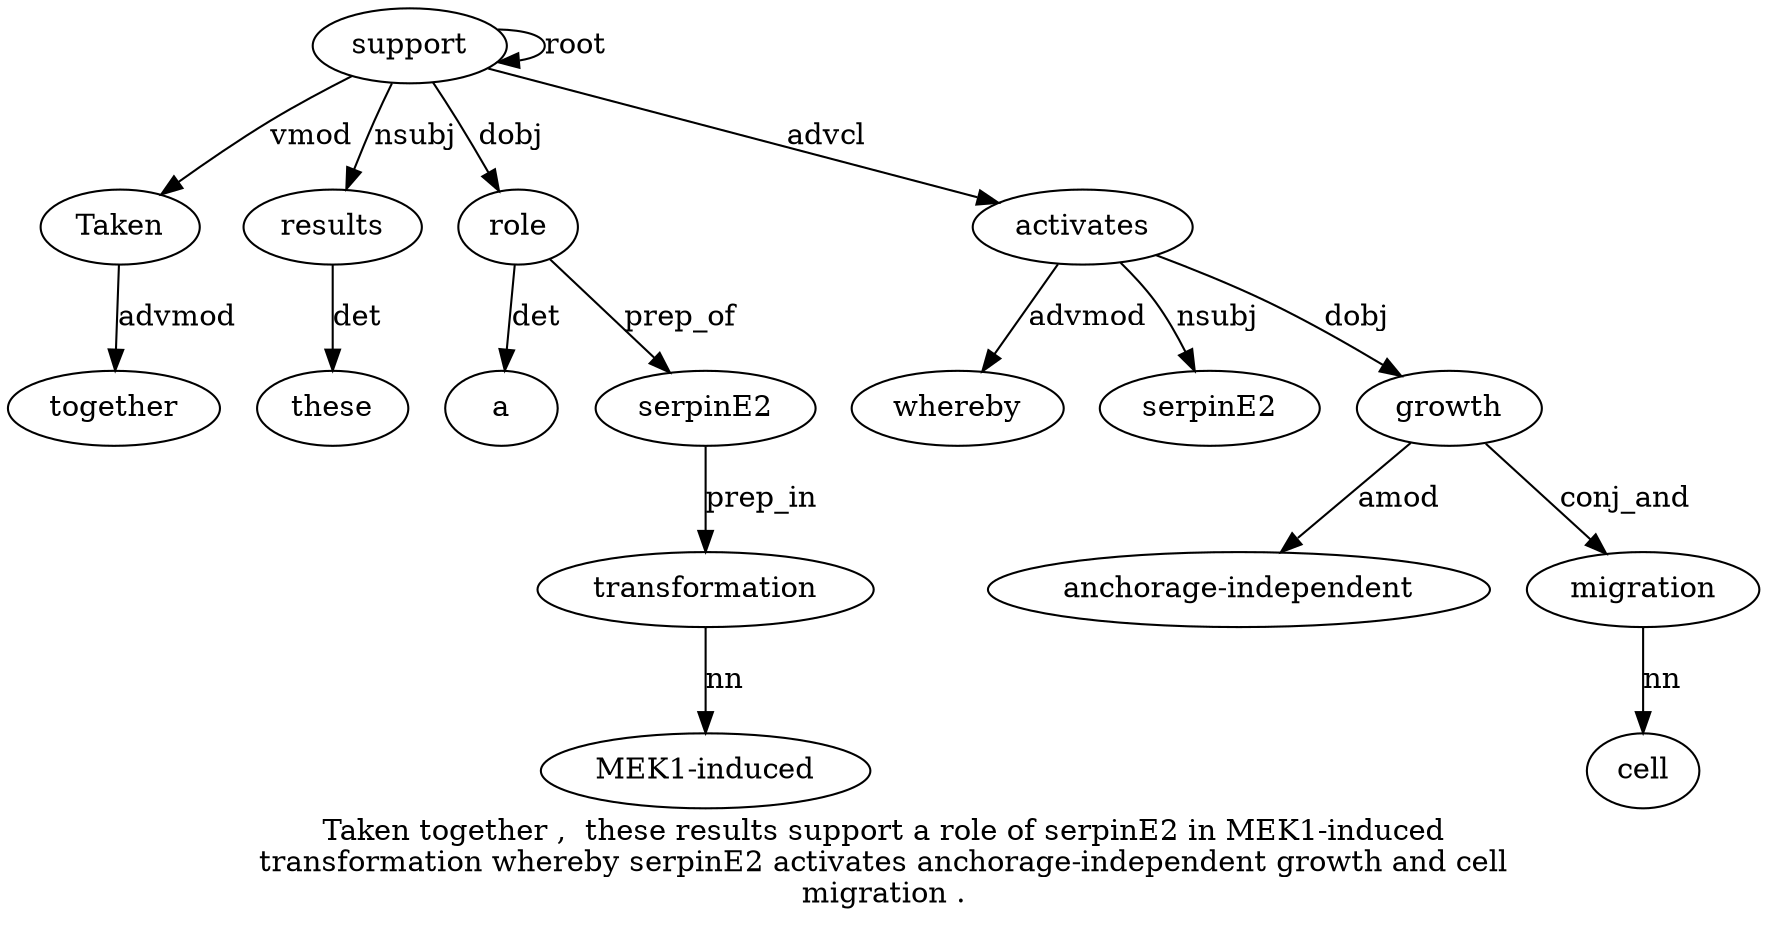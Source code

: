 digraph "Taken together ,  these results support a role of serpinE2 in MEK1-induced transformation whereby serpinE2 activates anchorage-independent growth and cell migration ." {
label="Taken together ,  these results support a role of serpinE2 in MEK1-induced
transformation whereby serpinE2 activates anchorage-independent growth and cell
migration .";
support6 [style=filled, fillcolor=white, label=support];
Taken1 [style=filled, fillcolor=white, label=Taken];
support6 -> Taken1  [label=vmod];
together2 [style=filled, fillcolor=white, label=together];
Taken1 -> together2  [label=advmod];
results5 [style=filled, fillcolor=white, label=results];
these4 [style=filled, fillcolor=white, label=these];
results5 -> these4  [label=det];
support6 -> results5  [label=nsubj];
support6 -> support6  [label=root];
role8 [style=filled, fillcolor=white, label=role];
a7 [style=filled, fillcolor=white, label=a];
role8 -> a7  [label=det];
support6 -> role8  [label=dobj];
serpinE210 [style=filled, fillcolor=white, label=serpinE2];
role8 -> serpinE210  [label=prep_of];
transformation13 [style=filled, fillcolor=white, label=transformation];
"MEK1-induced2" [style=filled, fillcolor=white, label="MEK1-induced"];
transformation13 -> "MEK1-induced2"  [label=nn];
serpinE210 -> transformation13  [label=prep_in];
activates16 [style=filled, fillcolor=white, label=activates];
whereby14 [style=filled, fillcolor=white, label=whereby];
activates16 -> whereby14  [label=advmod];
serpinE215 [style=filled, fillcolor=white, label=serpinE2];
activates16 -> serpinE215  [label=nsubj];
support6 -> activates16  [label=advcl];
growth18 [style=filled, fillcolor=white, label=growth];
"anchorage-independent17" [style=filled, fillcolor=white, label="anchorage-independent"];
growth18 -> "anchorage-independent17"  [label=amod];
activates16 -> growth18  [label=dobj];
migration21 [style=filled, fillcolor=white, label=migration];
cell20 [style=filled, fillcolor=white, label=cell];
migration21 -> cell20  [label=nn];
growth18 -> migration21  [label=conj_and];
}
